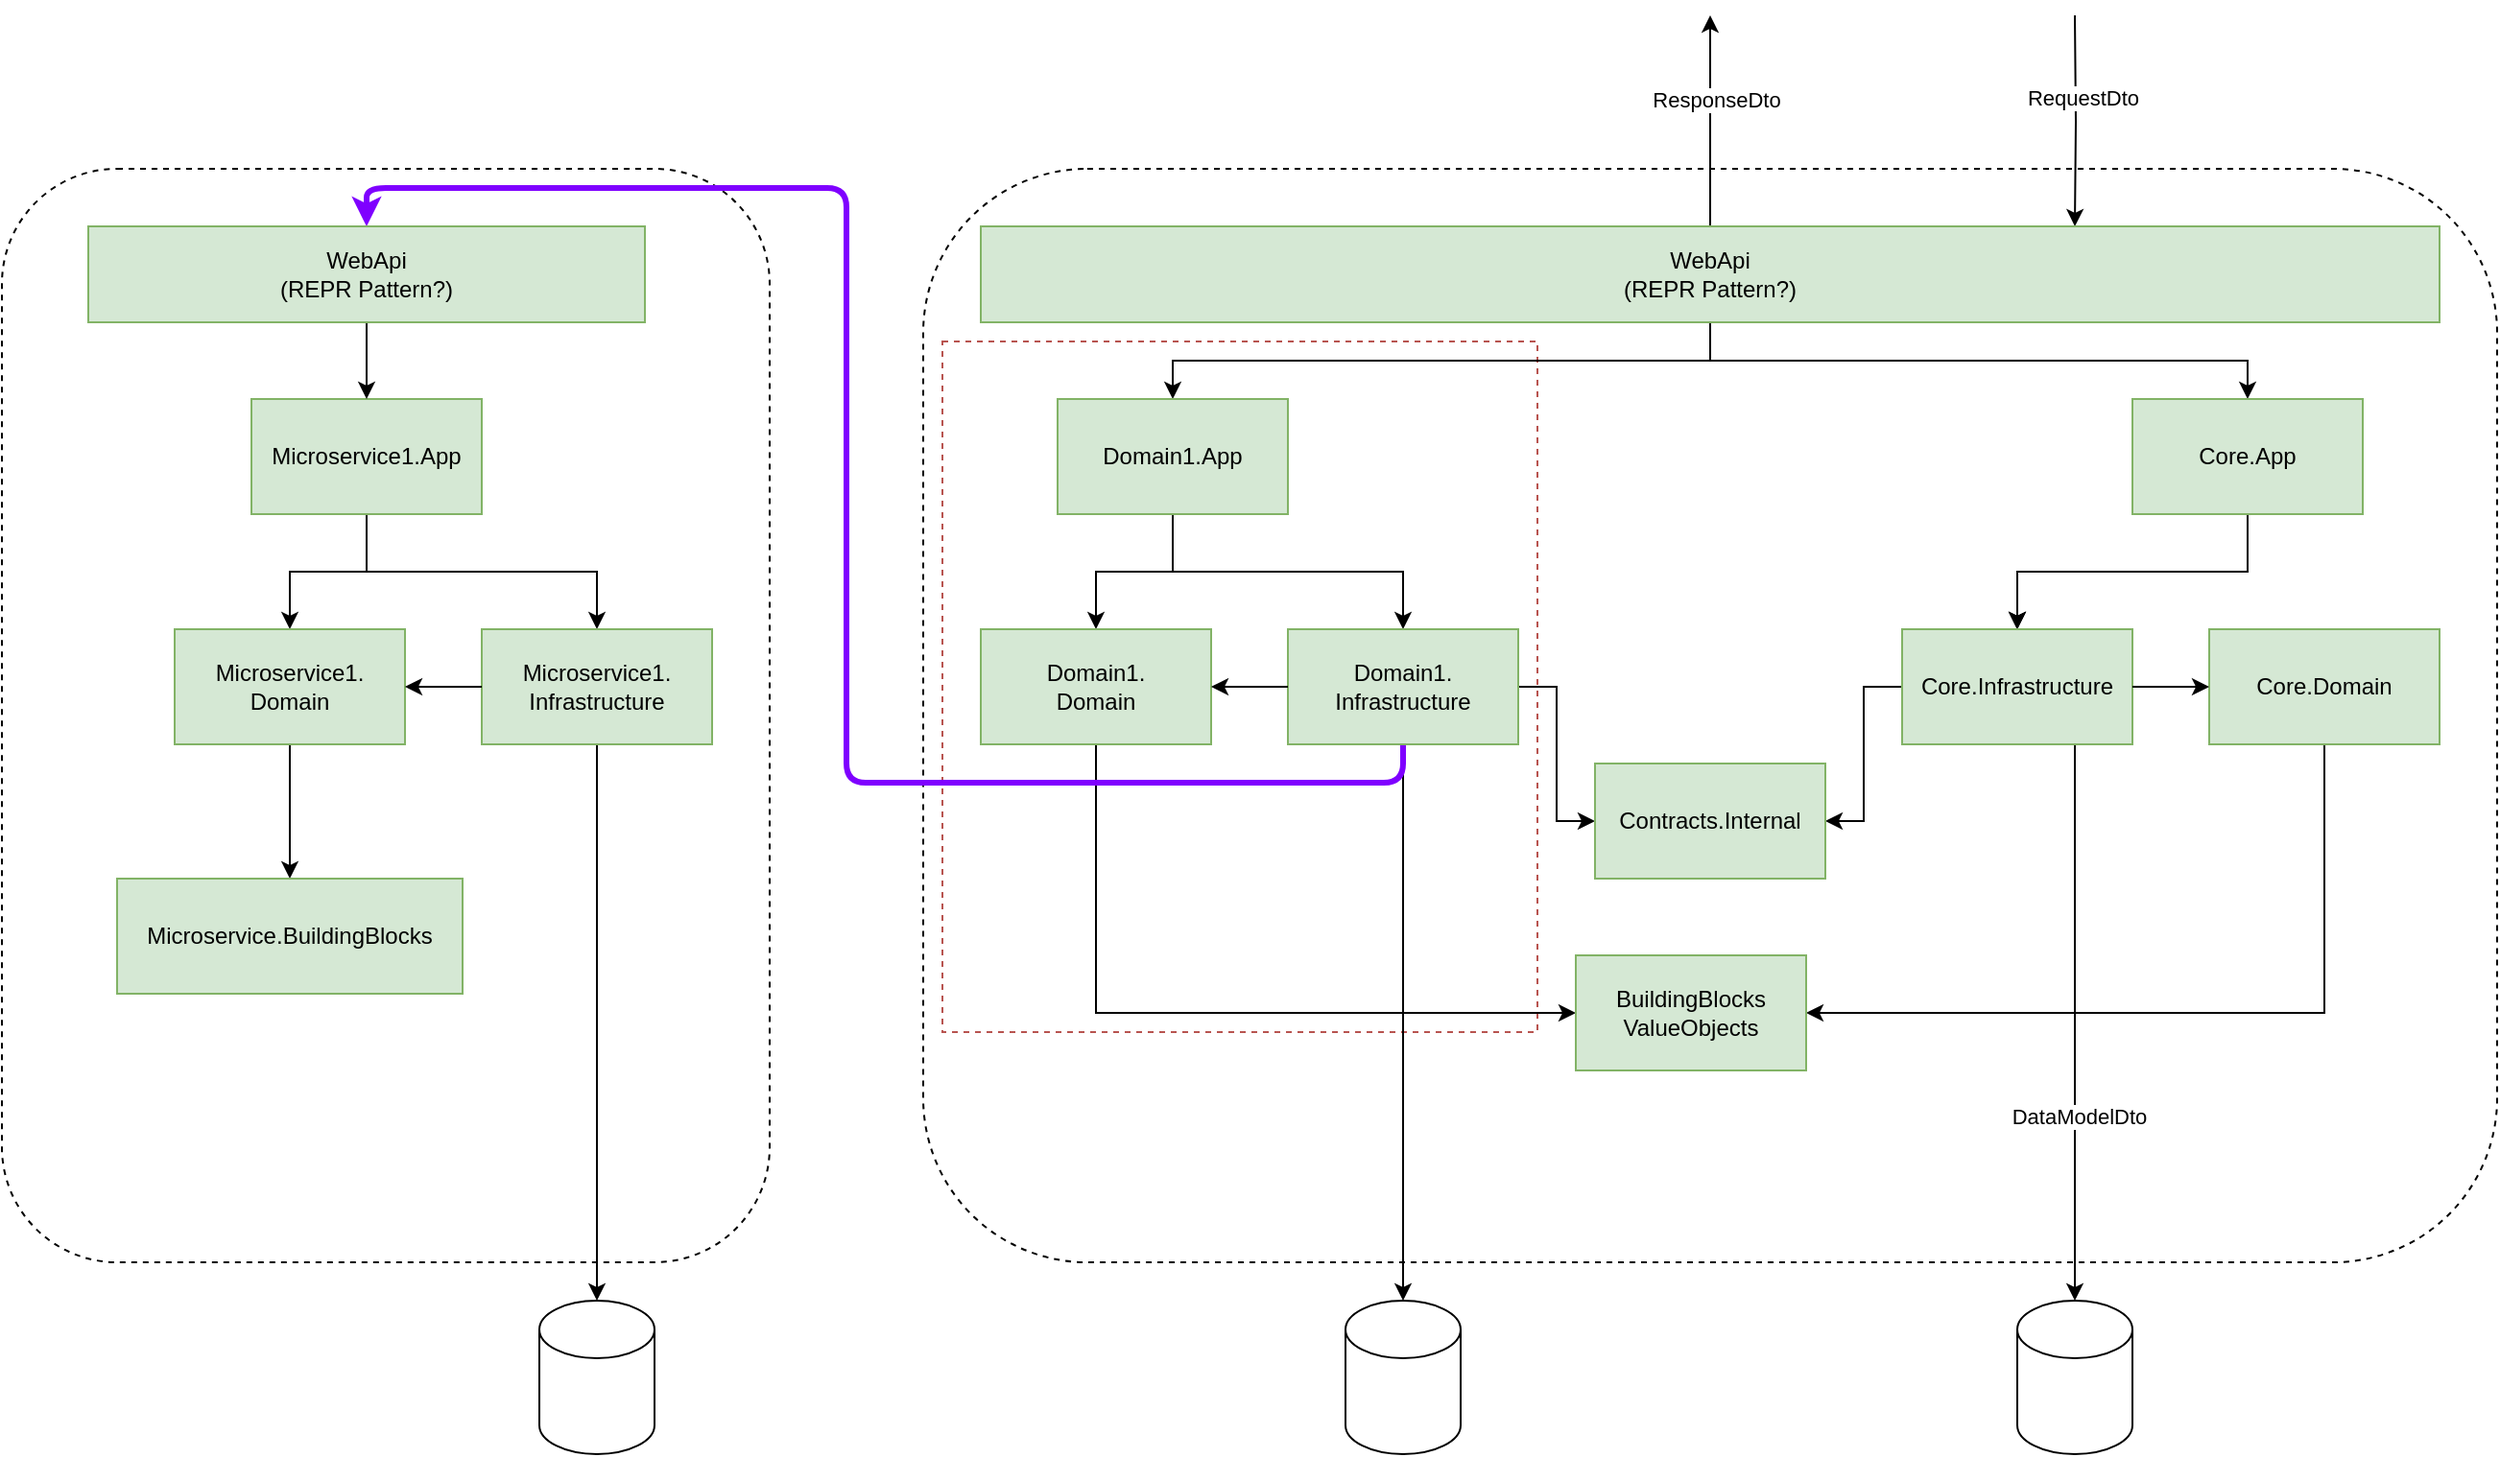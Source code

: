 <mxfile version="26.1.0" pages="2">
  <diagram name="Page-1" id="2robz4_BGBvfKvqollEL">
    <mxGraphModel dx="2234" dy="826" grid="1" gridSize="10" guides="1" tooltips="1" connect="1" arrows="1" fold="1" page="0" pageScale="1" pageWidth="850" pageHeight="1100" math="0" shadow="0">
      <root>
        <mxCell id="0" />
        <mxCell id="1" parent="0" />
        <mxCell id="_r3g6rlvjKkUjJMqAIaU-24" value="" style="rounded=1;whiteSpace=wrap;html=1;dashed=1;fillColor=none;" vertex="1" parent="1">
          <mxGeometry x="-470" y="200" width="400" height="570" as="geometry" />
        </mxCell>
        <mxCell id="oOiWM4VNdD_S-7e1pvhl-3" value="" style="rounded=1;whiteSpace=wrap;html=1;dashed=1;fillColor=none;" parent="1" vertex="1">
          <mxGeometry x="10" y="200" width="820" height="570" as="geometry" />
        </mxCell>
        <mxCell id="l0F_Z9eBLeVLv1C7WEuF-8" value="" style="rounded=0;whiteSpace=wrap;html=1;fillColor=none;strokeColor=#b85450;dashed=1;" vertex="1" parent="1">
          <mxGeometry x="20" y="290" width="310" height="360" as="geometry" />
        </mxCell>
        <mxCell id="oOiWM4VNdD_S-7e1pvhl-6" value="" style="edgeStyle=orthogonalEdgeStyle;rounded=0;orthogonalLoop=1;jettySize=auto;html=1;" parent="1" source="oOiWM4VNdD_S-7e1pvhl-2" target="oOiWM4VNdD_S-7e1pvhl-5" edge="1">
          <mxGeometry relative="1" as="geometry" />
        </mxCell>
        <mxCell id="oOiWM4VNdD_S-7e1pvhl-8" value="" style="edgeStyle=orthogonalEdgeStyle;rounded=0;orthogonalLoop=1;jettySize=auto;html=1;" parent="1" source="oOiWM4VNdD_S-7e1pvhl-2" target="oOiWM4VNdD_S-7e1pvhl-7" edge="1">
          <mxGeometry relative="1" as="geometry" />
        </mxCell>
        <mxCell id="l0F_Z9eBLeVLv1C7WEuF-1" style="edgeStyle=orthogonalEdgeStyle;rounded=0;orthogonalLoop=1;jettySize=auto;html=1;exitX=0.5;exitY=0;exitDx=0;exitDy=0;" edge="1" parent="1" source="oOiWM4VNdD_S-7e1pvhl-2">
          <mxGeometry relative="1" as="geometry">
            <mxPoint x="420" y="120" as="targetPoint" />
          </mxGeometry>
        </mxCell>
        <mxCell id="l0F_Z9eBLeVLv1C7WEuF-2" value="ResponseDto" style="edgeLabel;html=1;align=center;verticalAlign=middle;resizable=0;points=[];" vertex="1" connectable="0" parent="l0F_Z9eBLeVLv1C7WEuF-1">
          <mxGeometry x="0.212" y="-2" relative="1" as="geometry">
            <mxPoint as="offset" />
          </mxGeometry>
        </mxCell>
        <mxCell id="l0F_Z9eBLeVLv1C7WEuF-3" style="edgeStyle=orthogonalEdgeStyle;rounded=0;orthogonalLoop=1;jettySize=auto;html=1;entryX=0.75;entryY=0;entryDx=0;entryDy=0;" edge="1" parent="1" target="oOiWM4VNdD_S-7e1pvhl-2">
          <mxGeometry relative="1" as="geometry">
            <mxPoint x="620" y="120" as="targetPoint" />
            <mxPoint x="610" y="120" as="sourcePoint" />
          </mxGeometry>
        </mxCell>
        <mxCell id="l0F_Z9eBLeVLv1C7WEuF-4" value="RequestDto" style="edgeLabel;html=1;align=center;verticalAlign=middle;resizable=0;points=[];" vertex="1" connectable="0" parent="l0F_Z9eBLeVLv1C7WEuF-3">
          <mxGeometry x="-0.221" y="3" relative="1" as="geometry">
            <mxPoint as="offset" />
          </mxGeometry>
        </mxCell>
        <mxCell id="oOiWM4VNdD_S-7e1pvhl-2" value="WebApi&lt;br&gt;(REPR Pattern?)" style="rounded=0;whiteSpace=wrap;html=1;fillColor=#d5e8d4;strokeColor=#82b366;" parent="1" vertex="1">
          <mxGeometry x="40" y="230" width="760" height="50" as="geometry" />
        </mxCell>
        <mxCell id="oOiWM4VNdD_S-7e1pvhl-15" value="" style="edgeStyle=orthogonalEdgeStyle;rounded=0;orthogonalLoop=1;jettySize=auto;html=1;" parent="1" source="oOiWM4VNdD_S-7e1pvhl-5" target="oOiWM4VNdD_S-7e1pvhl-14" edge="1">
          <mxGeometry relative="1" as="geometry" />
        </mxCell>
        <mxCell id="oOiWM4VNdD_S-7e1pvhl-16" value="" style="edgeStyle=orthogonalEdgeStyle;rounded=0;orthogonalLoop=1;jettySize=auto;html=1;" parent="1" source="oOiWM4VNdD_S-7e1pvhl-5" target="oOiWM4VNdD_S-7e1pvhl-14" edge="1">
          <mxGeometry relative="1" as="geometry" />
        </mxCell>
        <mxCell id="oOiWM4VNdD_S-7e1pvhl-17" value="" style="edgeStyle=orthogonalEdgeStyle;rounded=0;orthogonalLoop=1;jettySize=auto;html=1;" parent="1" source="oOiWM4VNdD_S-7e1pvhl-5" target="oOiWM4VNdD_S-7e1pvhl-14" edge="1">
          <mxGeometry relative="1" as="geometry" />
        </mxCell>
        <mxCell id="oOiWM4VNdD_S-7e1pvhl-5" value="Core.App" style="whiteSpace=wrap;html=1;fillColor=#d5e8d4;strokeColor=#82b366;rounded=0;" parent="1" vertex="1">
          <mxGeometry x="640" y="320" width="120" height="60" as="geometry" />
        </mxCell>
        <mxCell id="oOiWM4VNdD_S-7e1pvhl-10" value="" style="edgeStyle=orthogonalEdgeStyle;rounded=0;orthogonalLoop=1;jettySize=auto;html=1;" parent="1" source="oOiWM4VNdD_S-7e1pvhl-7" target="oOiWM4VNdD_S-7e1pvhl-9" edge="1">
          <mxGeometry relative="1" as="geometry" />
        </mxCell>
        <mxCell id="oOiWM4VNdD_S-7e1pvhl-12" value="" style="edgeStyle=orthogonalEdgeStyle;rounded=0;orthogonalLoop=1;jettySize=auto;html=1;" parent="1" source="oOiWM4VNdD_S-7e1pvhl-7" target="oOiWM4VNdD_S-7e1pvhl-11" edge="1">
          <mxGeometry relative="1" as="geometry" />
        </mxCell>
        <mxCell id="oOiWM4VNdD_S-7e1pvhl-7" value="Domain1.App" style="whiteSpace=wrap;html=1;fillColor=#d5e8d4;strokeColor=#82b366;rounded=0;" parent="1" vertex="1">
          <mxGeometry x="80" y="320" width="120" height="60" as="geometry" />
        </mxCell>
        <mxCell id="oOiWM4VNdD_S-7e1pvhl-28" value="" style="edgeStyle=orthogonalEdgeStyle;rounded=0;orthogonalLoop=1;jettySize=auto;html=1;entryX=0;entryY=0.5;entryDx=0;entryDy=0;" parent="1" source="oOiWM4VNdD_S-7e1pvhl-9" target="oOiWM4VNdD_S-7e1pvhl-27" edge="1">
          <mxGeometry relative="1" as="geometry" />
        </mxCell>
        <mxCell id="l0F_Z9eBLeVLv1C7WEuF-11" style="edgeStyle=orthogonalEdgeStyle;rounded=0;orthogonalLoop=1;jettySize=auto;html=1;" edge="1" parent="1" source="oOiWM4VNdD_S-7e1pvhl-9" target="l0F_Z9eBLeVLv1C7WEuF-9">
          <mxGeometry relative="1" as="geometry" />
        </mxCell>
        <mxCell id="l0F_Z9eBLeVLv1C7WEuF-15" value="" style="edgeStyle=orthogonalEdgeStyle;rounded=0;orthogonalLoop=1;jettySize=auto;html=1;" edge="1" parent="1" source="oOiWM4VNdD_S-7e1pvhl-11" target="l0F_Z9eBLeVLv1C7WEuF-14">
          <mxGeometry relative="1" as="geometry">
            <Array as="points">
              <mxPoint x="100" y="640" />
            </Array>
          </mxGeometry>
        </mxCell>
        <mxCell id="_r3g6rlvjKkUjJMqAIaU-26" style="edgeStyle=orthogonalEdgeStyle;rounded=1;orthogonalLoop=1;jettySize=auto;html=1;exitX=0.5;exitY=1;exitDx=0;exitDy=0;entryX=0.5;entryY=0;entryDx=0;entryDy=0;curved=0;strokeColor=#7F00FF;strokeWidth=3;" edge="1" parent="1" source="oOiWM4VNdD_S-7e1pvhl-9" target="_r3g6rlvjKkUjJMqAIaU-22">
          <mxGeometry relative="1" as="geometry">
            <mxPoint x="-40" y="408" as="targetPoint" />
            <Array as="points">
              <mxPoint x="260" y="520" />
              <mxPoint x="-30" y="520" />
              <mxPoint x="-30" y="210" />
              <mxPoint x="-280" y="210" />
            </Array>
          </mxGeometry>
        </mxCell>
        <mxCell id="oOiWM4VNdD_S-7e1pvhl-9" value="Domain1.&lt;br&gt;Infrastructure" style="whiteSpace=wrap;html=1;fillColor=#d5e8d4;strokeColor=#82b366;rounded=0;" parent="1" vertex="1">
          <mxGeometry x="200" y="440" width="120" height="60" as="geometry" />
        </mxCell>
        <mxCell id="oOiWM4VNdD_S-7e1pvhl-11" value="Domain1.&lt;br&gt;Domain" style="whiteSpace=wrap;html=1;fillColor=#d5e8d4;strokeColor=#82b366;rounded=0;" parent="1" vertex="1">
          <mxGeometry x="40" y="440" width="120" height="60" as="geometry" />
        </mxCell>
        <mxCell id="oOiWM4VNdD_S-7e1pvhl-13" value="" style="endArrow=classic;html=1;rounded=0;entryX=1;entryY=0.5;entryDx=0;entryDy=0;" parent="1" source="oOiWM4VNdD_S-7e1pvhl-9" target="oOiWM4VNdD_S-7e1pvhl-11" edge="1">
          <mxGeometry width="50" height="50" relative="1" as="geometry">
            <mxPoint x="360" y="410" as="sourcePoint" />
            <mxPoint x="410" y="360" as="targetPoint" />
          </mxGeometry>
        </mxCell>
        <mxCell id="oOiWM4VNdD_S-7e1pvhl-29" style="edgeStyle=orthogonalEdgeStyle;rounded=0;orthogonalLoop=1;jettySize=auto;html=1;entryX=1;entryY=0.5;entryDx=0;entryDy=0;" parent="1" source="oOiWM4VNdD_S-7e1pvhl-14" target="oOiWM4VNdD_S-7e1pvhl-27" edge="1">
          <mxGeometry relative="1" as="geometry" />
        </mxCell>
        <mxCell id="l0F_Z9eBLeVLv1C7WEuF-5" style="edgeStyle=orthogonalEdgeStyle;rounded=0;orthogonalLoop=1;jettySize=auto;html=1;entryX=0.5;entryY=0;entryDx=0;entryDy=0;entryPerimeter=0;exitX=0.75;exitY=1;exitDx=0;exitDy=0;" edge="1" parent="1" source="oOiWM4VNdD_S-7e1pvhl-14" target="l0F_Z9eBLeVLv1C7WEuF-6">
          <mxGeometry relative="1" as="geometry">
            <mxPoint x="580" y="820" as="targetPoint" />
          </mxGeometry>
        </mxCell>
        <mxCell id="l0F_Z9eBLeVLv1C7WEuF-7" value="DataModelDto" style="edgeLabel;html=1;align=center;verticalAlign=middle;resizable=0;points=[];" vertex="1" connectable="0" parent="l0F_Z9eBLeVLv1C7WEuF-5">
          <mxGeometry x="0.333" y="2" relative="1" as="geometry">
            <mxPoint as="offset" />
          </mxGeometry>
        </mxCell>
        <mxCell id="oOiWM4VNdD_S-7e1pvhl-14" value="Core.Infrastructure" style="whiteSpace=wrap;html=1;fillColor=#d5e8d4;strokeColor=#82b366;rounded=0;" parent="1" vertex="1">
          <mxGeometry x="520" y="440" width="120" height="60" as="geometry" />
        </mxCell>
        <mxCell id="_r3g6rlvjKkUjJMqAIaU-25" style="edgeStyle=orthogonalEdgeStyle;rounded=0;orthogonalLoop=1;jettySize=auto;html=1;exitX=0.5;exitY=1;exitDx=0;exitDy=0;entryX=1;entryY=0.5;entryDx=0;entryDy=0;" edge="1" parent="1" source="oOiWM4VNdD_S-7e1pvhl-18" target="l0F_Z9eBLeVLv1C7WEuF-14">
          <mxGeometry relative="1" as="geometry" />
        </mxCell>
        <mxCell id="oOiWM4VNdD_S-7e1pvhl-18" value="Core.Domain" style="whiteSpace=wrap;html=1;fillColor=#d5e8d4;strokeColor=#82b366;rounded=0;" parent="1" vertex="1">
          <mxGeometry x="680" y="440" width="120" height="60" as="geometry" />
        </mxCell>
        <mxCell id="oOiWM4VNdD_S-7e1pvhl-20" value="" style="endArrow=classic;html=1;rounded=0;exitX=1;exitY=0.5;exitDx=0;exitDy=0;" parent="1" source="oOiWM4VNdD_S-7e1pvhl-14" target="oOiWM4VNdD_S-7e1pvhl-18" edge="1">
          <mxGeometry width="50" height="50" relative="1" as="geometry">
            <mxPoint x="580" y="580" as="sourcePoint" />
            <mxPoint x="630" y="530" as="targetPoint" />
          </mxGeometry>
        </mxCell>
        <mxCell id="oOiWM4VNdD_S-7e1pvhl-27" value="Contracts.Internal" style="whiteSpace=wrap;html=1;fillColor=#d5e8d4;strokeColor=#82b366;rounded=0;" parent="1" vertex="1">
          <mxGeometry x="360" y="510" width="120" height="60" as="geometry" />
        </mxCell>
        <mxCell id="l0F_Z9eBLeVLv1C7WEuF-6" value="" style="shape=cylinder3;whiteSpace=wrap;html=1;boundedLbl=1;backgroundOutline=1;size=15;" vertex="1" parent="1">
          <mxGeometry x="580" y="790" width="60" height="80" as="geometry" />
        </mxCell>
        <mxCell id="l0F_Z9eBLeVLv1C7WEuF-9" value="" style="shape=cylinder3;whiteSpace=wrap;html=1;boundedLbl=1;backgroundOutline=1;size=15;" vertex="1" parent="1">
          <mxGeometry x="230" y="790" width="60" height="80" as="geometry" />
        </mxCell>
        <mxCell id="l0F_Z9eBLeVLv1C7WEuF-14" value="BuildingBlocks&lt;br&gt;ValueObjects" style="whiteSpace=wrap;html=1;fillColor=#d5e8d4;strokeColor=#82b366;rounded=0;" vertex="1" parent="1">
          <mxGeometry x="350" y="610" width="120" height="60" as="geometry" />
        </mxCell>
        <mxCell id="_r3g6rlvjKkUjJMqAIaU-12" value="" style="edgeStyle=orthogonalEdgeStyle;rounded=0;orthogonalLoop=1;jettySize=auto;html=1;" edge="1" source="_r3g6rlvjKkUjJMqAIaU-14" target="_r3g6rlvjKkUjJMqAIaU-17" parent="1">
          <mxGeometry relative="1" as="geometry" />
        </mxCell>
        <mxCell id="_r3g6rlvjKkUjJMqAIaU-13" value="" style="edgeStyle=orthogonalEdgeStyle;rounded=0;orthogonalLoop=1;jettySize=auto;html=1;" edge="1" source="_r3g6rlvjKkUjJMqAIaU-14" target="_r3g6rlvjKkUjJMqAIaU-18" parent="1">
          <mxGeometry relative="1" as="geometry" />
        </mxCell>
        <mxCell id="_r3g6rlvjKkUjJMqAIaU-14" value="Microservice1.App" style="whiteSpace=wrap;html=1;fillColor=#d5e8d4;strokeColor=#82b366;rounded=0;" vertex="1" parent="1">
          <mxGeometry x="-340" y="320" width="120" height="60" as="geometry" />
        </mxCell>
        <mxCell id="_r3g6rlvjKkUjJMqAIaU-15" style="edgeStyle=orthogonalEdgeStyle;rounded=0;orthogonalLoop=1;jettySize=auto;html=1;" edge="1" source="_r3g6rlvjKkUjJMqAIaU-17" target="_r3g6rlvjKkUjJMqAIaU-20" parent="1">
          <mxGeometry relative="1" as="geometry" />
        </mxCell>
        <mxCell id="_r3g6rlvjKkUjJMqAIaU-16" value="" style="edgeStyle=orthogonalEdgeStyle;rounded=0;orthogonalLoop=1;jettySize=auto;html=1;" edge="1" source="_r3g6rlvjKkUjJMqAIaU-18" target="_r3g6rlvjKkUjJMqAIaU-21" parent="1">
          <mxGeometry relative="1" as="geometry" />
        </mxCell>
        <mxCell id="_r3g6rlvjKkUjJMqAIaU-17" value="Microservice1.&lt;br&gt;Infrastructure" style="whiteSpace=wrap;html=1;fillColor=#d5e8d4;strokeColor=#82b366;rounded=0;" vertex="1" parent="1">
          <mxGeometry x="-220" y="440" width="120" height="60" as="geometry" />
        </mxCell>
        <mxCell id="_r3g6rlvjKkUjJMqAIaU-18" value="Microservice1.&lt;br&gt;Domain" style="whiteSpace=wrap;html=1;fillColor=#d5e8d4;strokeColor=#82b366;rounded=0;" vertex="1" parent="1">
          <mxGeometry x="-380" y="440" width="120" height="60" as="geometry" />
        </mxCell>
        <mxCell id="_r3g6rlvjKkUjJMqAIaU-19" value="" style="endArrow=classic;html=1;rounded=0;entryX=1;entryY=0.5;entryDx=0;entryDy=0;" edge="1" source="_r3g6rlvjKkUjJMqAIaU-17" target="_r3g6rlvjKkUjJMqAIaU-18" parent="1">
          <mxGeometry width="50" height="50" relative="1" as="geometry">
            <mxPoint x="-60" y="410" as="sourcePoint" />
            <mxPoint x="-10" y="360" as="targetPoint" />
          </mxGeometry>
        </mxCell>
        <mxCell id="_r3g6rlvjKkUjJMqAIaU-20" value="" style="shape=cylinder3;whiteSpace=wrap;html=1;boundedLbl=1;backgroundOutline=1;size=15;" vertex="1" parent="1">
          <mxGeometry x="-190" y="790" width="60" height="80" as="geometry" />
        </mxCell>
        <mxCell id="_r3g6rlvjKkUjJMqAIaU-21" value="Microservice.BuildingBlocks" style="whiteSpace=wrap;html=1;fillColor=#d5e8d4;strokeColor=#82b366;rounded=0;" vertex="1" parent="1">
          <mxGeometry x="-410" y="570" width="180" height="60" as="geometry" />
        </mxCell>
        <mxCell id="_r3g6rlvjKkUjJMqAIaU-23" style="edgeStyle=orthogonalEdgeStyle;rounded=0;orthogonalLoop=1;jettySize=auto;html=1;" edge="1" parent="1" source="_r3g6rlvjKkUjJMqAIaU-22" target="_r3g6rlvjKkUjJMqAIaU-14">
          <mxGeometry relative="1" as="geometry" />
        </mxCell>
        <mxCell id="_r3g6rlvjKkUjJMqAIaU-22" value="WebApi&lt;br&gt;(REPR Pattern?)" style="rounded=0;whiteSpace=wrap;html=1;fillColor=#d5e8d4;strokeColor=#82b366;" vertex="1" parent="1">
          <mxGeometry x="-425" y="230" width="290" height="50" as="geometry" />
        </mxCell>
      </root>
    </mxGraphModel>
  </diagram>
  <diagram id="csW8x78Vscw6fahilI_U" name="Page-2">
    <mxGraphModel grid="1" page="1" gridSize="10" guides="1" tooltips="1" connect="1" arrows="1" fold="1" pageScale="1" pageWidth="850" pageHeight="1100" math="0" shadow="0">
      <root>
        <mxCell id="0" />
        <mxCell id="1" parent="0" />
      </root>
    </mxGraphModel>
  </diagram>
</mxfile>
